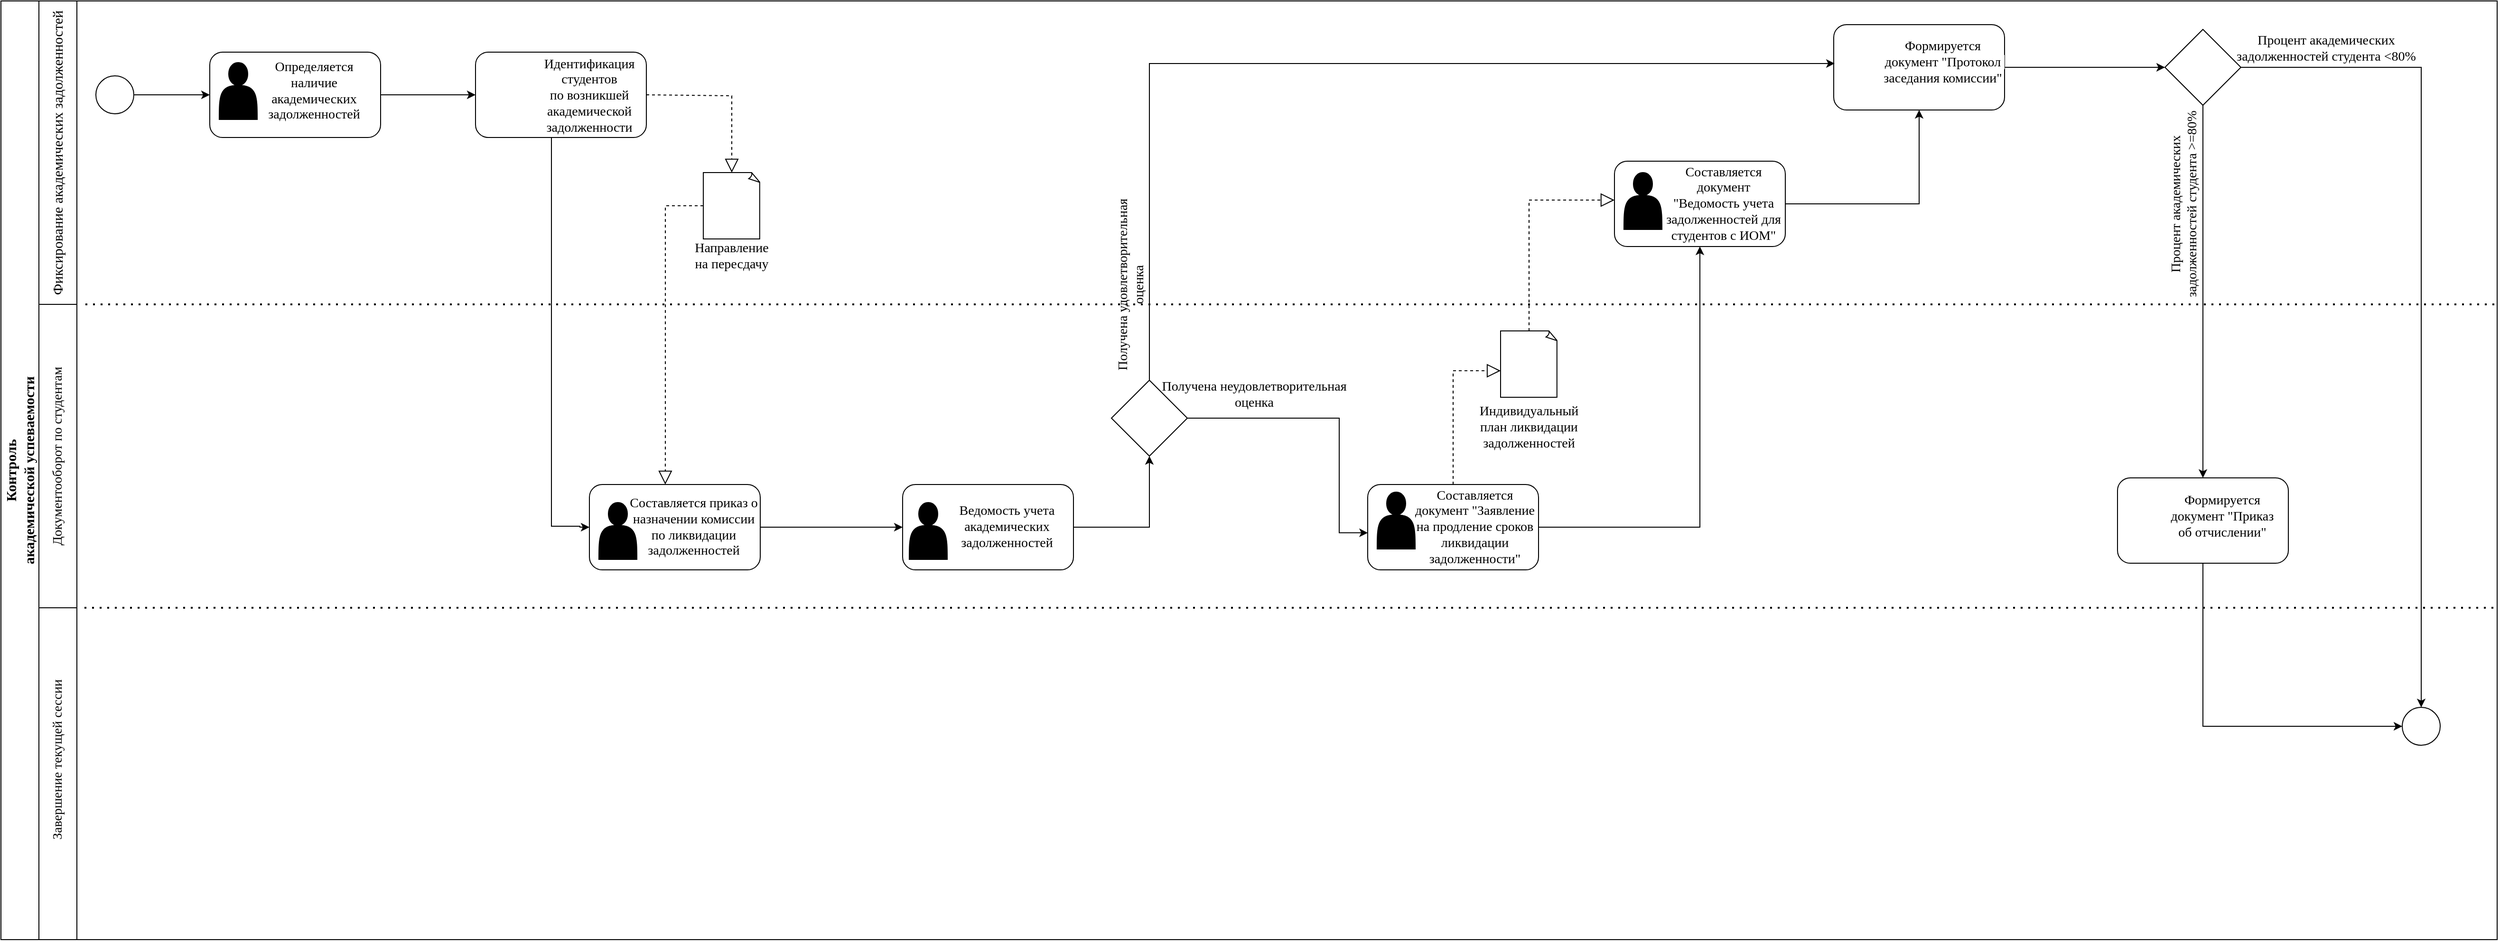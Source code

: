 <mxfile version="27.0.8">
  <diagram name="Страница — 1" id="hGediK6cKtecDrNxz5kt">
    <mxGraphModel dx="1933" dy="1083" grid="1" gridSize="10" guides="1" tooltips="1" connect="1" arrows="1" fold="1" page="1" pageScale="1" pageWidth="827" pageHeight="1169" math="0" shadow="0">
      <root>
        <mxCell id="0" />
        <mxCell id="1" parent="0" />
        <mxCell id="lXRl14nX80XDygqNHP0N-2" value="&lt;span style=&quot;font-size: 15px;&quot;&gt;Контроль&lt;/span&gt;&lt;br style=&quot;font-size: 15px;&quot;&gt;&lt;span style=&quot;font-size: 15px;&quot;&gt;академической успеваемости&lt;/span&gt;" style="swimlane;horizontal=0;whiteSpace=wrap;html=1;startSize=40;fontSize=14;fontFamily=Times New Roman;" parent="1" vertex="1">
          <mxGeometry x="370" y="80" width="2630" height="990" as="geometry" />
        </mxCell>
        <mxCell id="lXRl14nX80XDygqNHP0N-7" style="edgeStyle=orthogonalEdgeStyle;rounded=0;orthogonalLoop=1;jettySize=auto;html=1;entryX=0;entryY=0.5;entryDx=0;entryDy=0;fontSize=14;fontFamily=Times New Roman;" parent="lXRl14nX80XDygqNHP0N-2" source="lXRl14nX80XDygqNHP0N-1" target="lXRl14nX80XDygqNHP0N-6" edge="1">
          <mxGeometry relative="1" as="geometry" />
        </mxCell>
        <mxCell id="lXRl14nX80XDygqNHP0N-1" value="" style="ellipse;whiteSpace=wrap;html=1;aspect=fixed;fontSize=14;fontFamily=Times New Roman;" parent="lXRl14nX80XDygqNHP0N-2" vertex="1">
          <mxGeometry x="100" y="79" width="40" height="40" as="geometry" />
        </mxCell>
        <mxCell id="lXRl14nX80XDygqNHP0N-13" style="edgeStyle=orthogonalEdgeStyle;rounded=0;orthogonalLoop=1;jettySize=auto;html=1;entryX=0;entryY=0.5;entryDx=0;entryDy=0;fontSize=14;fontFamily=Times New Roman;" parent="lXRl14nX80XDygqNHP0N-2" source="lXRl14nX80XDygqNHP0N-6" target="lXRl14nX80XDygqNHP0N-28" edge="1">
          <mxGeometry relative="1" as="geometry">
            <mxPoint x="480" y="100" as="targetPoint" />
          </mxGeometry>
        </mxCell>
        <mxCell id="lXRl14nX80XDygqNHP0N-6" value="" style="rounded=1;whiteSpace=wrap;html=1;fontSize=14;fontFamily=Times New Roman;" parent="lXRl14nX80XDygqNHP0N-2" vertex="1">
          <mxGeometry x="220" y="54" width="180" height="90" as="geometry" />
        </mxCell>
        <mxCell id="lXRl14nX80XDygqNHP0N-8" value="&lt;span&gt;Определяется наличие академических задолженностей&lt;/span&gt;" style="text;html=1;align=center;verticalAlign=middle;whiteSpace=wrap;rounded=0;fontSize=14;fontFamily=Times New Roman;" parent="lXRl14nX80XDygqNHP0N-2" vertex="1">
          <mxGeometry x="300" y="80" width="60" height="30" as="geometry" />
        </mxCell>
        <mxCell id="lXRl14nX80XDygqNHP0N-9" value="" style="shape=actor;whiteSpace=wrap;html=1;fillColor=#000000;fontSize=14;fontFamily=Times New Roman;" parent="lXRl14nX80XDygqNHP0N-2" vertex="1">
          <mxGeometry x="230" y="65" width="40" height="60" as="geometry" />
        </mxCell>
        <mxCell id="lXRl14nX80XDygqNHP0N-19" value="" style="endArrow=none;html=1;rounded=0;fontSize=14;fontFamily=Times New Roman;" parent="lXRl14nX80XDygqNHP0N-2" edge="1">
          <mxGeometry width="50" height="50" relative="1" as="geometry">
            <mxPoint x="40" y="640" as="sourcePoint" />
            <mxPoint x="80" y="640" as="targetPoint" />
          </mxGeometry>
        </mxCell>
        <mxCell id="lXRl14nX80XDygqNHP0N-20" value="&lt;span style=&quot;font-size: 15px; caret-color: rgb(0, 0, 0); white-space-collapse: preserve; background-color: rgb(255, 255, 255);&quot;&gt;Фиксирование академических задолженностей&lt;/span&gt;" style="text;html=1;align=center;verticalAlign=middle;whiteSpace=wrap;rounded=0;rotation=270;fontSize=14;fontFamily=Times New Roman;" parent="lXRl14nX80XDygqNHP0N-2" vertex="1">
          <mxGeometry x="-95" y="145" width="310" height="30" as="geometry" />
        </mxCell>
        <mxCell id="lXRl14nX80XDygqNHP0N-21" value="&lt;span style=&quot;caret-color: rgb(0, 0, 0); white-space-collapse: preserve; background-color: rgb(255, 255, 255);&quot;&gt;Документооборот по студентам&lt;/span&gt;" style="text;html=1;align=center;verticalAlign=middle;whiteSpace=wrap;rounded=0;rotation=270;fontSize=14;fontFamily=Times New Roman;" parent="lXRl14nX80XDygqNHP0N-2" vertex="1">
          <mxGeometry x="-65" y="465" width="250" height="30" as="geometry" />
        </mxCell>
        <mxCell id="lXRl14nX80XDygqNHP0N-22" value="&lt;span&gt;Завершение текущей сессии&lt;/span&gt;" style="text;html=1;align=center;verticalAlign=middle;whiteSpace=wrap;rounded=0;rotation=270;fontSize=14;fontFamily=Times New Roman;" parent="lXRl14nX80XDygqNHP0N-2" vertex="1">
          <mxGeometry x="-45" y="785" width="210" height="30" as="geometry" />
        </mxCell>
        <mxCell id="lXRl14nX80XDygqNHP0N-34" style="edgeStyle=orthogonalEdgeStyle;rounded=0;orthogonalLoop=1;jettySize=auto;html=1;fontSize=14;fontFamily=Times New Roman;entryX=0;entryY=0.5;entryDx=0;entryDy=0;" parent="lXRl14nX80XDygqNHP0N-2" source="lXRl14nX80XDygqNHP0N-28" target="lXRl14nX80XDygqNHP0N-33" edge="1">
          <mxGeometry relative="1" as="geometry">
            <Array as="points">
              <mxPoint x="580" y="554" />
              <mxPoint x="610" y="554" />
            </Array>
          </mxGeometry>
        </mxCell>
        <mxCell id="lXRl14nX80XDygqNHP0N-28" value="" style="rounded=1;whiteSpace=wrap;html=1;fontSize=14;fontFamily=Times New Roman;" parent="lXRl14nX80XDygqNHP0N-2" vertex="1">
          <mxGeometry x="500" y="54" width="180" height="90" as="geometry" />
        </mxCell>
        <mxCell id="lXRl14nX80XDygqNHP0N-30" value="&lt;span&gt;Идентификация студентов по&amp;nbsp;&lt;/span&gt;&lt;span&gt;возникшей академической задолженности&lt;/span&gt;" style="text;html=1;align=center;verticalAlign=middle;whiteSpace=wrap;rounded=0;fontSize=14;fontFamily=Times New Roman;" parent="lXRl14nX80XDygqNHP0N-2" vertex="1">
          <mxGeometry x="590" y="85" width="60" height="30" as="geometry" />
        </mxCell>
        <mxCell id="T-_jyUG1bSj9IJVnmBFl-1" style="edgeStyle=orthogonalEdgeStyle;rounded=0;orthogonalLoop=1;jettySize=auto;html=1;entryX=0;entryY=0.5;entryDx=0;entryDy=0;fontSize=14;fontFamily=Times New Roman;" parent="lXRl14nX80XDygqNHP0N-2" source="lXRl14nX80XDygqNHP0N-33" target="lXRl14nX80XDygqNHP0N-62" edge="1">
          <mxGeometry relative="1" as="geometry" />
        </mxCell>
        <mxCell id="lXRl14nX80XDygqNHP0N-33" value="" style="rounded=1;whiteSpace=wrap;html=1;fontSize=14;fontFamily=Times New Roman;" parent="lXRl14nX80XDygqNHP0N-2" vertex="1">
          <mxGeometry x="620" y="510" width="180" height="90" as="geometry" />
        </mxCell>
        <mxCell id="lXRl14nX80XDygqNHP0N-40" value="" style="whiteSpace=wrap;html=1;shape=mxgraph.basic.document;fontSize=14;fontFamily=Times New Roman;" parent="lXRl14nX80XDygqNHP0N-2" vertex="1">
          <mxGeometry x="740" y="181" width="60" height="70" as="geometry" />
        </mxCell>
        <mxCell id="lXRl14nX80XDygqNHP0N-41" value="&lt;span&gt;Направление на пересдачу&lt;/span&gt;" style="text;html=1;align=center;verticalAlign=middle;whiteSpace=wrap;rounded=0;fontSize=14;fontFamily=Times New Roman;" parent="lXRl14nX80XDygqNHP0N-2" vertex="1">
          <mxGeometry x="740" y="254" width="60" height="30" as="geometry" />
        </mxCell>
        <mxCell id="lXRl14nX80XDygqNHP0N-59" value="" style="endArrow=block;dashed=1;endFill=0;endSize=12;html=1;rounded=0;exitX=1;exitY=0.5;exitDx=0;exitDy=0;entryX=0.5;entryY=0;entryDx=0;entryDy=0;entryPerimeter=0;fontSize=14;fontFamily=Times New Roman;" parent="lXRl14nX80XDygqNHP0N-2" source="lXRl14nX80XDygqNHP0N-28" target="lXRl14nX80XDygqNHP0N-40" edge="1">
          <mxGeometry width="160" relative="1" as="geometry">
            <mxPoint x="1020" y="450" as="sourcePoint" />
            <mxPoint x="1180" y="450" as="targetPoint" />
            <Array as="points">
              <mxPoint x="770" y="100" />
            </Array>
          </mxGeometry>
        </mxCell>
        <mxCell id="lXRl14nX80XDygqNHP0N-60" value="" style="endArrow=block;dashed=1;endFill=0;endSize=12;html=1;rounded=0;entryX=0.444;entryY=0;entryDx=0;entryDy=0;exitX=0;exitY=0.5;exitDx=0;exitDy=0;exitPerimeter=0;fontSize=14;fontFamily=Times New Roman;entryPerimeter=0;" parent="lXRl14nX80XDygqNHP0N-2" source="lXRl14nX80XDygqNHP0N-40" target="lXRl14nX80XDygqNHP0N-33" edge="1">
          <mxGeometry width="160" relative="1" as="geometry">
            <mxPoint x="1250" y="360" as="sourcePoint" />
            <mxPoint x="1180" y="450" as="targetPoint" />
            <Array as="points">
              <mxPoint x="700" y="216" />
              <mxPoint x="700" y="320" />
              <mxPoint x="700" y="470" />
            </Array>
          </mxGeometry>
        </mxCell>
        <mxCell id="8SZdbYfzi0waTWHuSit--15" style="edgeStyle=orthogonalEdgeStyle;rounded=0;orthogonalLoop=1;jettySize=auto;html=1;fontSize=14;fontFamily=Times New Roman;entryX=0.5;entryY=1;entryDx=0;entryDy=0;" parent="lXRl14nX80XDygqNHP0N-2" source="lXRl14nX80XDygqNHP0N-62" target="cRsCXczKsS1bHim_d6UZ-83" edge="1">
          <mxGeometry relative="1" as="geometry">
            <mxPoint x="1210" y="500" as="targetPoint" />
          </mxGeometry>
        </mxCell>
        <mxCell id="lXRl14nX80XDygqNHP0N-62" value="" style="rounded=1;whiteSpace=wrap;html=1;fontSize=14;fontFamily=Times New Roman;" parent="lXRl14nX80XDygqNHP0N-2" vertex="1">
          <mxGeometry x="950" y="510" width="180" height="90" as="geometry" />
        </mxCell>
        <mxCell id="lXRl14nX80XDygqNHP0N-64" value="&lt;span style=&quot;white-space-collapse: preserve; text-align: start; caret-color: rgb(51, 144, 236); background-color: rgb(255, 255, 255);&quot;&gt;Ведомость учета академических задолженностей&lt;/span&gt;" style="text;html=1;align=center;verticalAlign=middle;whiteSpace=wrap;rounded=0;fontSize=14;fontFamily=Times New Roman;" parent="lXRl14nX80XDygqNHP0N-2" vertex="1">
          <mxGeometry x="990" y="540" width="140" height="30" as="geometry" />
        </mxCell>
        <mxCell id="lXRl14nX80XDygqNHP0N-65" value="" style="shape=actor;whiteSpace=wrap;html=1;fillColor=#000000;fontSize=14;fontFamily=Times New Roman;" parent="lXRl14nX80XDygqNHP0N-2" vertex="1">
          <mxGeometry x="630" y="529" width="40" height="60" as="geometry" />
        </mxCell>
        <mxCell id="cRsCXczKsS1bHim_d6UZ-85" style="edgeStyle=orthogonalEdgeStyle;rounded=0;orthogonalLoop=1;jettySize=auto;html=1;entryX=0;entryY=0.5;entryDx=0;entryDy=0;" edge="1" parent="lXRl14nX80XDygqNHP0N-2" source="lXRl14nX80XDygqNHP0N-69" target="cRsCXczKsS1bHim_d6UZ-84">
          <mxGeometry relative="1" as="geometry" />
        </mxCell>
        <mxCell id="lXRl14nX80XDygqNHP0N-69" value="" style="rounded=1;whiteSpace=wrap;html=1;fontSize=14;fontFamily=Times New Roman;" parent="lXRl14nX80XDygqNHP0N-2" vertex="1">
          <mxGeometry x="1931" y="25" width="180" height="90" as="geometry" />
        </mxCell>
        <mxCell id="lXRl14nX80XDygqNHP0N-88" value="" style="ellipse;whiteSpace=wrap;html=1;aspect=fixed;fontSize=14;fontFamily=Times New Roman;" parent="lXRl14nX80XDygqNHP0N-2" vertex="1">
          <mxGeometry x="2530" y="745" width="40" height="40" as="geometry" />
        </mxCell>
        <mxCell id="jJLaCsf0zoLCCWyRsOxb-1" value="" style="shape=image;html=1;verticalAlign=top;verticalLabelPosition=bottom;labelBackgroundColor=#ffffff;imageAspect=0;aspect=fixed;image=https://cdn0.iconfinder.com/data/icons/phosphor-fill-vol-3/256/hand-fill-128.png;direction=south;fontSize=14;fontFamily=Times New Roman;" parent="lXRl14nX80XDygqNHP0N-2" vertex="1">
          <mxGeometry x="510" y="70" width="58" height="58" as="geometry" />
        </mxCell>
        <mxCell id="jJLaCsf0zoLCCWyRsOxb-8" value="" style="whiteSpace=wrap;html=1;shape=mxgraph.basic.document;direction=east;fontSize=14;fontFamily=Times New Roman;" parent="lXRl14nX80XDygqNHP0N-2" vertex="1">
          <mxGeometry x="1580" y="348" width="60" height="70" as="geometry" />
        </mxCell>
        <mxCell id="jJLaCsf0zoLCCWyRsOxb-15" value="&lt;span style=&quot;text-align: start; caret-color: rgb(51, 144, 236); white-space-collapse: preserve; background-color: rgb(255, 255, 255);&quot;&gt;Индивидуальный план ликвидации задолженностей&lt;/span&gt;" style="text;html=1;align=center;verticalAlign=middle;whiteSpace=wrap;rounded=0;fontSize=14;fontFamily=Times New Roman;" parent="lXRl14nX80XDygqNHP0N-2" vertex="1">
          <mxGeometry x="1545" y="435" width="130" height="30" as="geometry" />
        </mxCell>
        <mxCell id="xGasRs4YRxVdpPezn0ka-2" style="edgeStyle=orthogonalEdgeStyle;rounded=0;orthogonalLoop=1;jettySize=auto;html=1;entryX=0.5;entryY=1;entryDx=0;entryDy=0;fontSize=14;" parent="lXRl14nX80XDygqNHP0N-2" source="jJLaCsf0zoLCCWyRsOxb-16" target="lXRl14nX80XDygqNHP0N-69" edge="1">
          <mxGeometry relative="1" as="geometry" />
        </mxCell>
        <mxCell id="jJLaCsf0zoLCCWyRsOxb-16" value="" style="rounded=1;whiteSpace=wrap;html=1;fontSize=14;fontFamily=Times New Roman;" parent="lXRl14nX80XDygqNHP0N-2" vertex="1">
          <mxGeometry x="1700" y="169" width="180" height="90" as="geometry" />
        </mxCell>
        <mxCell id="jJLaCsf0zoLCCWyRsOxb-17" value="" style="endArrow=block;dashed=1;endFill=0;endSize=12;html=1;rounded=0;exitX=0.5;exitY=0;exitDx=0;exitDy=0;exitPerimeter=0;fontSize=14;fontFamily=Times New Roman;" parent="lXRl14nX80XDygqNHP0N-2" source="jJLaCsf0zoLCCWyRsOxb-8" edge="1">
          <mxGeometry width="160" relative="1" as="geometry">
            <mxPoint x="1640" y="370" as="sourcePoint" />
            <mxPoint x="1700" y="210" as="targetPoint" />
            <Array as="points">
              <mxPoint x="1610" y="210" />
            </Array>
          </mxGeometry>
        </mxCell>
        <mxCell id="jJLaCsf0zoLCCWyRsOxb-18" value="&lt;span&gt;Составляется документ &quot;&lt;/span&gt;&lt;span style=&quot;text-align: start; caret-color: rgb(51, 144, 236); white-space-collapse: preserve; background-color: rgb(255, 255, 255);&quot;&gt;Ведомость учета задолженностей для студентов с ИОМ&lt;/span&gt;&lt;span&gt;&quot;&lt;/span&gt;" style="text;html=1;align=center;verticalAlign=middle;whiteSpace=wrap;rounded=0;fontSize=14;fontFamily=Times New Roman;" parent="lXRl14nX80XDygqNHP0N-2" vertex="1">
          <mxGeometry x="1753" y="199" width="124" height="30" as="geometry" />
        </mxCell>
        <mxCell id="8SZdbYfzi0waTWHuSit--2" value="" style="shape=actor;whiteSpace=wrap;html=1;fillColor=#000000;fontSize=14;fontFamily=Times New Roman;" parent="lXRl14nX80XDygqNHP0N-2" vertex="1">
          <mxGeometry x="957" y="529" width="40" height="60" as="geometry" />
        </mxCell>
        <mxCell id="8SZdbYfzi0waTWHuSit--12" style="edgeStyle=orthogonalEdgeStyle;rounded=0;orthogonalLoop=1;jettySize=auto;html=1;entryX=0.006;entryY=0.455;entryDx=0;entryDy=0;entryPerimeter=0;fontSize=14;fontFamily=Times New Roman;exitX=0.5;exitY=0;exitDx=0;exitDy=0;" parent="lXRl14nX80XDygqNHP0N-2" source="cRsCXczKsS1bHim_d6UZ-83" target="lXRl14nX80XDygqNHP0N-69" edge="1">
          <mxGeometry relative="1" as="geometry">
            <Array as="points">
              <mxPoint x="1210" y="66" />
            </Array>
            <mxPoint x="1209.947" y="409.079" as="sourcePoint" />
          </mxGeometry>
        </mxCell>
        <mxCell id="8SZdbYfzi0waTWHuSit--16" value="&lt;span&gt;Получена неудовлетворительная оценка&lt;/span&gt;" style="text;html=1;align=center;verticalAlign=middle;whiteSpace=wrap;rounded=0;fontSize=14;fontFamily=Times New Roman;" parent="lXRl14nX80XDygqNHP0N-2" vertex="1">
          <mxGeometry x="1220" y="400" width="201" height="30" as="geometry" />
        </mxCell>
        <mxCell id="8SZdbYfzi0waTWHuSit--17" value="&lt;span&gt;Получена удовлетворительная оценка&lt;/span&gt;" style="text;html=1;align=center;verticalAlign=middle;whiteSpace=wrap;rounded=0;rotation=270;fontSize=14;fontFamily=Times New Roman;" parent="lXRl14nX80XDygqNHP0N-2" vertex="1">
          <mxGeometry x="1090" y="284" width="201" height="30" as="geometry" />
        </mxCell>
        <mxCell id="8SZdbYfzi0waTWHuSit--18" value="" style="rounded=1;whiteSpace=wrap;html=1;fontSize=14;fontFamily=Times New Roman;" parent="lXRl14nX80XDygqNHP0N-2" vertex="1">
          <mxGeometry x="1440" y="510" width="180" height="90" as="geometry" />
        </mxCell>
        <mxCell id="8SZdbYfzi0waTWHuSit--20" style="edgeStyle=orthogonalEdgeStyle;rounded=0;orthogonalLoop=1;jettySize=auto;html=1;entryX=0.001;entryY=0.566;entryDx=0;entryDy=0;entryPerimeter=0;fontSize=14;fontFamily=Times New Roman;exitX=1;exitY=0.5;exitDx=0;exitDy=0;" parent="lXRl14nX80XDygqNHP0N-2" source="cRsCXczKsS1bHim_d6UZ-83" target="8SZdbYfzi0waTWHuSit--18" edge="1">
          <mxGeometry relative="1" as="geometry">
            <Array as="points">
              <mxPoint x="1410" y="440" />
              <mxPoint x="1410" y="561" />
            </Array>
            <mxPoint x="1217.333" y="420.0" as="sourcePoint" />
          </mxGeometry>
        </mxCell>
        <mxCell id="8SZdbYfzi0waTWHuSit--21" value="" style="shape=actor;whiteSpace=wrap;html=1;fillColor=#000000;fontSize=14;fontFamily=Times New Roman;" parent="lXRl14nX80XDygqNHP0N-2" vertex="1">
          <mxGeometry x="1450" y="518" width="40" height="60" as="geometry" />
        </mxCell>
        <mxCell id="8SZdbYfzi0waTWHuSit--22" value="&lt;font&gt;Составляется документ &quot;&lt;/font&gt;&lt;span&gt;Заявление на продление сроков ликвидации задолженности&lt;/span&gt;&lt;font&gt;&quot;&lt;/font&gt;" style="text;html=1;align=center;verticalAlign=middle;whiteSpace=wrap;rounded=0;fontSize=14;fontFamily=Times New Roman;" parent="lXRl14nX80XDygqNHP0N-2" vertex="1">
          <mxGeometry x="1483" y="540" width="140" height="30" as="geometry" />
        </mxCell>
        <mxCell id="8SZdbYfzi0waTWHuSit--23" value="" style="shape=actor;whiteSpace=wrap;html=1;fillColor=#000000;fontSize=14;fontFamily=Times New Roman;" parent="lXRl14nX80XDygqNHP0N-2" vertex="1">
          <mxGeometry x="1710" y="181" width="40" height="60" as="geometry" />
        </mxCell>
        <mxCell id="8SZdbYfzi0waTWHuSit--28" style="edgeStyle=orthogonalEdgeStyle;rounded=0;orthogonalLoop=1;jettySize=auto;html=1;entryX=0.5;entryY=1;entryDx=0;entryDy=0;fontSize=14;fontFamily=Times New Roman;" parent="lXRl14nX80XDygqNHP0N-2" source="8SZdbYfzi0waTWHuSit--18" target="jJLaCsf0zoLCCWyRsOxb-16" edge="1">
          <mxGeometry relative="1" as="geometry">
            <mxPoint x="1700" y="555" as="targetPoint" />
            <Array as="points">
              <mxPoint x="1790" y="555" />
            </Array>
          </mxGeometry>
        </mxCell>
        <mxCell id="8SZdbYfzi0waTWHuSit--33" value="" style="endArrow=block;dashed=1;endFill=0;endSize=12;html=1;rounded=0;fontSize=14;fontFamily=Times New Roman;exitX=0.5;exitY=0;exitDx=0;exitDy=0;entryX=0.001;entryY=0.6;entryDx=0;entryDy=0;entryPerimeter=0;" parent="lXRl14nX80XDygqNHP0N-2" source="8SZdbYfzi0waTWHuSit--18" target="jJLaCsf0zoLCCWyRsOxb-8" edge="1">
          <mxGeometry width="160" relative="1" as="geometry">
            <mxPoint x="1510" y="510" as="sourcePoint" />
            <mxPoint x="1570" y="388" as="targetPoint" />
            <Array as="points">
              <mxPoint x="1530" y="440" />
              <mxPoint x="1530" y="390" />
            </Array>
          </mxGeometry>
        </mxCell>
        <mxCell id="lXRl14nX80XDygqNHP0N-17" value="" style="endArrow=none;html=1;rounded=0;fontSize=14;fontFamily=Times New Roman;" parent="lXRl14nX80XDygqNHP0N-2" edge="1">
          <mxGeometry width="50" height="50" relative="1" as="geometry">
            <mxPoint y="960" as="sourcePoint" />
            <mxPoint y="10" as="targetPoint" />
          </mxGeometry>
        </mxCell>
        <mxCell id="lXRl14nX80XDygqNHP0N-91" value="" style="endArrow=none;html=1;rounded=0;fontSize=14;fontFamily=Times New Roman;" parent="lXRl14nX80XDygqNHP0N-2" edge="1">
          <mxGeometry width="50" height="50" relative="1" as="geometry">
            <mxPoint x="80" y="990" as="sourcePoint" />
            <mxPoint x="80" as="targetPoint" />
          </mxGeometry>
        </mxCell>
        <mxCell id="lXRl14nX80XDygqNHP0N-18" value="" style="endArrow=none;html=1;rounded=0;fontSize=14;fontFamily=Times New Roman;" parent="lXRl14nX80XDygqNHP0N-2" edge="1">
          <mxGeometry width="50" height="50" relative="1" as="geometry">
            <mxPoint x="40" y="320" as="sourcePoint" />
            <mxPoint x="80" y="320" as="targetPoint" />
          </mxGeometry>
        </mxCell>
        <mxCell id="PAPtGzIZYBixMH-nspv7-2" value="" style="endArrow=none;dashed=1;html=1;dashPattern=1 3;strokeWidth=2;rounded=0;fontSize=14;fontFamily=Times New Roman;" parent="lXRl14nX80XDygqNHP0N-2" edge="1">
          <mxGeometry width="50" height="50" relative="1" as="geometry">
            <mxPoint x="88" y="640" as="sourcePoint" />
            <mxPoint x="2630" y="640" as="targetPoint" />
          </mxGeometry>
        </mxCell>
        <mxCell id="PAPtGzIZYBixMH-nspv7-10" style="edgeStyle=orthogonalEdgeStyle;rounded=0;orthogonalLoop=1;jettySize=auto;html=1;entryX=0.5;entryY=0;entryDx=0;entryDy=0;fontSize=14;fontFamily=Times New Roman;exitX=1;exitY=0.5;exitDx=0;exitDy=0;" parent="lXRl14nX80XDygqNHP0N-2" source="cRsCXczKsS1bHim_d6UZ-84" target="lXRl14nX80XDygqNHP0N-88" edge="1">
          <mxGeometry relative="1" as="geometry">
            <mxPoint x="2730" y="80" as="sourcePoint" />
            <Array as="points">
              <mxPoint x="2550" y="70" />
              <mxPoint x="2550" y="745" />
            </Array>
          </mxGeometry>
        </mxCell>
        <mxCell id="PAPtGzIZYBixMH-nspv7-12" style="edgeStyle=orthogonalEdgeStyle;rounded=0;orthogonalLoop=1;jettySize=auto;html=1;entryX=0.5;entryY=0;entryDx=0;entryDy=0;fontSize=14;fontFamily=Times New Roman;exitX=0.5;exitY=0.938;exitDx=0;exitDy=0;exitPerimeter=0;" parent="lXRl14nX80XDygqNHP0N-2" source="cRsCXczKsS1bHim_d6UZ-84" target="PAPtGzIZYBixMH-nspv7-11" edge="1">
          <mxGeometry relative="1" as="geometry">
            <mxPoint x="2710" y="110" as="sourcePoint" />
          </mxGeometry>
        </mxCell>
        <mxCell id="PAPtGzIZYBixMH-nspv7-8" value="&lt;span&gt;Процент академических задолженностей студента &amp;lt;80%&lt;/span&gt;" style="text;html=1;align=center;verticalAlign=middle;whiteSpace=wrap;rounded=0;fontSize=14;fontFamily=Times New Roman;" parent="lXRl14nX80XDygqNHP0N-2" vertex="1">
          <mxGeometry x="2340" y="35" width="220" height="30" as="geometry" />
        </mxCell>
        <mxCell id="PAPtGzIZYBixMH-nspv7-13" style="edgeStyle=orthogonalEdgeStyle;rounded=0;orthogonalLoop=1;jettySize=auto;html=1;entryX=0;entryY=0.5;entryDx=0;entryDy=0;fontSize=14;fontFamily=Times New Roman;" parent="lXRl14nX80XDygqNHP0N-2" source="PAPtGzIZYBixMH-nspv7-11" target="lXRl14nX80XDygqNHP0N-88" edge="1">
          <mxGeometry relative="1" as="geometry">
            <Array as="points">
              <mxPoint x="2320" y="765" />
            </Array>
          </mxGeometry>
        </mxCell>
        <mxCell id="PAPtGzIZYBixMH-nspv7-11" value="" style="rounded=1;whiteSpace=wrap;html=1;fontSize=14;fontFamily=Times New Roman;" parent="lXRl14nX80XDygqNHP0N-2" vertex="1">
          <mxGeometry x="2230" y="503" width="180" height="90" as="geometry" />
        </mxCell>
        <mxCell id="PAPtGzIZYBixMH-nspv7-14" value="&lt;span&gt;Процент академических задолженностей студента &amp;gt;=80%&lt;/span&gt;" style="text;html=1;align=center;verticalAlign=middle;whiteSpace=wrap;rounded=0;rotation=270;fontSize=14;fontFamily=Times New Roman;" parent="lXRl14nX80XDygqNHP0N-2" vertex="1">
          <mxGeometry x="2200" y="199" width="200" height="30" as="geometry" />
        </mxCell>
        <mxCell id="PAPtGzIZYBixMH-nspv7-17" value="&lt;span style=&quot;text-align: start; caret-color: rgb(51, 144, 236); white-space-collapse: preserve; background-color: rgb(255, 255, 255);&quot;&gt;Формируется документ &quot;Приказ об отчислении&quot;&lt;/span&gt;" style="text;html=1;align=center;verticalAlign=middle;whiteSpace=wrap;rounded=0;fontSize=14;fontFamily=Times New Roman;" parent="lXRl14nX80XDygqNHP0N-2" vertex="1">
          <mxGeometry x="2280" y="529" width="121" height="30" as="geometry" />
        </mxCell>
        <mxCell id="PAPtGzIZYBixMH-nspv7-18" value="" style="shape=image;html=1;verticalAlign=top;verticalLabelPosition=bottom;labelBackgroundColor=#ffffff;imageAspect=0;aspect=fixed;image=https://cdn0.iconfinder.com/data/icons/phosphor-fill-vol-3/256/hand-fill-128.png;direction=south;fontSize=14;fontFamily=Times New Roman;" parent="lXRl14nX80XDygqNHP0N-2" vertex="1">
          <mxGeometry x="2230" y="520" width="58" height="58" as="geometry" />
        </mxCell>
        <mxCell id="PAPtGzIZYBixMH-nspv7-1" value="" style="endArrow=none;dashed=1;html=1;dashPattern=1 3;strokeWidth=2;rounded=0;fontSize=14;fontFamily=Times New Roman;" parent="lXRl14nX80XDygqNHP0N-2" edge="1">
          <mxGeometry width="50" height="50" relative="1" as="geometry">
            <mxPoint x="89" y="320" as="sourcePoint" />
            <mxPoint x="2630" y="320" as="targetPoint" />
          </mxGeometry>
        </mxCell>
        <mxCell id="cRsCXczKsS1bHim_d6UZ-79" value="Составляется приказ о назначении комиссии по ликвидации задолженностей" style="text;html=1;align=center;verticalAlign=middle;whiteSpace=wrap;rounded=0;fontSize=14;fontFamily=Times New Roman;" vertex="1" parent="lXRl14nX80XDygqNHP0N-2">
          <mxGeometry x="660" y="540" width="140" height="30" as="geometry" />
        </mxCell>
        <mxCell id="cRsCXczKsS1bHim_d6UZ-83" value="" style="rhombus;whiteSpace=wrap;html=1;" vertex="1" parent="lXRl14nX80XDygqNHP0N-2">
          <mxGeometry x="1170" y="400" width="80" height="80" as="geometry" />
        </mxCell>
        <mxCell id="cRsCXczKsS1bHim_d6UZ-84" value="" style="rhombus;whiteSpace=wrap;html=1;" vertex="1" parent="lXRl14nX80XDygqNHP0N-2">
          <mxGeometry x="2280" y="30" width="80" height="80" as="geometry" />
        </mxCell>
        <mxCell id="lXRl14nX80XDygqNHP0N-74" value="&lt;span style=&quot;text-align: start; caret-color: rgb(51, 144, 236); white-space-collapse: preserve; background-color: rgb(255, 255, 255);&quot;&gt;Формируется документ &quot;Протокол заседания комиссии&quot;&lt;/span&gt;" style="text;html=1;align=center;verticalAlign=middle;whiteSpace=wrap;rounded=0;fontSize=14;fontFamily=Times New Roman;" parent="lXRl14nX80XDygqNHP0N-2" vertex="1">
          <mxGeometry x="1976" y="50" width="140" height="30" as="geometry" />
        </mxCell>
        <mxCell id="cRsCXczKsS1bHim_d6UZ-86" value="" style="shape=image;html=1;verticalAlign=top;verticalLabelPosition=bottom;labelBackgroundColor=#ffffff;imageAspect=0;aspect=fixed;image=https://cdn0.iconfinder.com/data/icons/phosphor-fill-vol-3/256/hand-fill-128.png;direction=south;fontSize=14;fontFamily=Times New Roman;" vertex="1" parent="lXRl14nX80XDygqNHP0N-2">
          <mxGeometry x="1931" y="41" width="58" height="58" as="geometry" />
        </mxCell>
      </root>
    </mxGraphModel>
  </diagram>
</mxfile>
